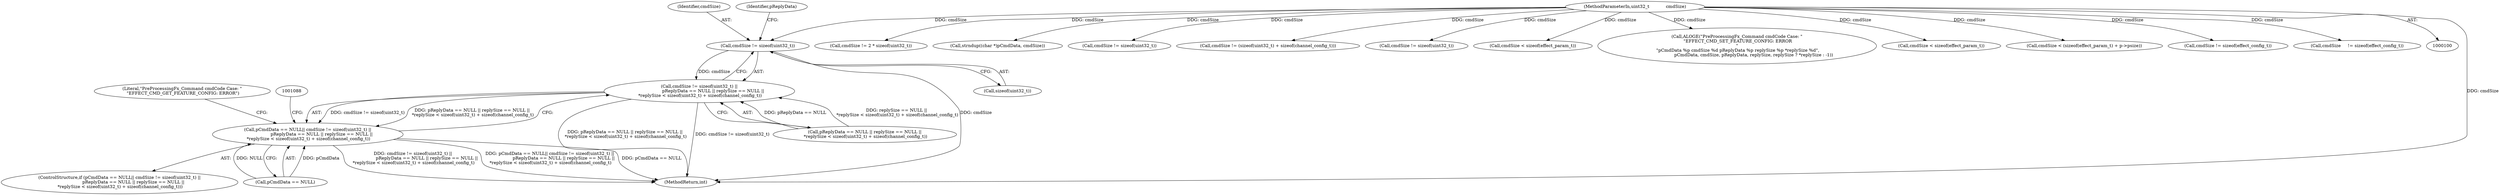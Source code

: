 digraph "0_Android_aeea52da00d210587fb3ed895de3d5f2e0264c88_9@API" {
"1001057" [label="(Call,cmdSize != sizeof(uint32_t))"];
"1000103" [label="(MethodParameterIn,uint32_t            cmdSize)"];
"1001056" [label="(Call,cmdSize != sizeof(uint32_t) ||\n                    pReplyData == NULL || replySize == NULL ||\n *replySize < sizeof(uint32_t) + sizeof(channel_config_t))"];
"1001052" [label="(Call,pCmdData == NULL|| cmdSize != sizeof(uint32_t) ||\n                    pReplyData == NULL || replySize == NULL ||\n *replySize < sizeof(uint32_t) + sizeof(channel_config_t))"];
"1000879" [label="(Call,cmdSize != 2 * sizeof(uint32_t))"];
"1001058" [label="(Identifier,cmdSize)"];
"1001059" [label="(Call,sizeof(uint32_t))"];
"1001051" [label="(ControlStructure,if (pCmdData == NULL|| cmdSize != sizeof(uint32_t) ||\n                    pReplyData == NULL || replySize == NULL ||\n *replySize < sizeof(uint32_t) + sizeof(channel_config_t)))"];
"1000773" [label="(Call,strndup((char *)pCmdData, cmdSize))"];
"1000655" [label="(Call,cmdSize != sizeof(uint32_t))"];
"1001061" [label="(Call,pReplyData == NULL || replySize == NULL ||\n *replySize < sizeof(uint32_t) + sizeof(channel_config_t))"];
"1001057" [label="(Call,cmdSize != sizeof(uint32_t))"];
"1001079" [label="(Literal,\"PreProcessingFx_Command cmdCode Case: \"\n \"EFFECT_CMD_GET_FEATURE_CONFIG: ERROR\")"];
"1001161" [label="(Call,cmdSize != (sizeof(uint32_t) + sizeof(channel_config_t)))"];
"1000620" [label="(Call,cmdSize != sizeof(uint32_t))"];
"1000373" [label="(Call,cmdSize < sizeof(effect_param_t))"];
"1001053" [label="(Call,pCmdData == NULL)"];
"1001318" [label="(MethodReturn,int)"];
"1001182" [label="(Call,ALOGE(\"PreProcessingFx_Command cmdCode Case: \"\n \"EFFECT_CMD_SET_FEATURE_CONFIG: ERROR\n\"\n \"pCmdData %p cmdSize %d pReplyData %p replySize %p *replySize %d\",\n                        pCmdData, cmdSize, pReplyData, replySize, replySize ? *replySize : -1))"];
"1001052" [label="(Call,pCmdData == NULL|| cmdSize != sizeof(uint32_t) ||\n                    pReplyData == NULL || replySize == NULL ||\n *replySize < sizeof(uint32_t) + sizeof(channel_config_t))"];
"1001056" [label="(Call,cmdSize != sizeof(uint32_t) ||\n                    pReplyData == NULL || replySize == NULL ||\n *replySize < sizeof(uint32_t) + sizeof(channel_config_t))"];
"1001063" [label="(Identifier,pReplyData)"];
"1000103" [label="(MethodParameterIn,uint32_t            cmdSize)"];
"1000484" [label="(Call,cmdSize < sizeof(effect_param_t))"];
"1000378" [label="(Call,cmdSize < (sizeof(effect_param_t) + p->psize))"];
"1000282" [label="(Call,cmdSize != sizeof(effect_config_t))"];
"1000166" [label="(Call,cmdSize     != sizeof(effect_config_t))"];
"1001057" -> "1001056"  [label="AST: "];
"1001057" -> "1001059"  [label="CFG: "];
"1001058" -> "1001057"  [label="AST: "];
"1001059" -> "1001057"  [label="AST: "];
"1001063" -> "1001057"  [label="CFG: "];
"1001056" -> "1001057"  [label="CFG: "];
"1001057" -> "1001318"  [label="DDG: cmdSize"];
"1001057" -> "1001056"  [label="DDG: cmdSize"];
"1000103" -> "1001057"  [label="DDG: cmdSize"];
"1000103" -> "1000100"  [label="AST: "];
"1000103" -> "1001318"  [label="DDG: cmdSize"];
"1000103" -> "1000166"  [label="DDG: cmdSize"];
"1000103" -> "1000282"  [label="DDG: cmdSize"];
"1000103" -> "1000373"  [label="DDG: cmdSize"];
"1000103" -> "1000378"  [label="DDG: cmdSize"];
"1000103" -> "1000484"  [label="DDG: cmdSize"];
"1000103" -> "1000620"  [label="DDG: cmdSize"];
"1000103" -> "1000655"  [label="DDG: cmdSize"];
"1000103" -> "1000773"  [label="DDG: cmdSize"];
"1000103" -> "1000879"  [label="DDG: cmdSize"];
"1000103" -> "1001161"  [label="DDG: cmdSize"];
"1000103" -> "1001182"  [label="DDG: cmdSize"];
"1001056" -> "1001052"  [label="AST: "];
"1001056" -> "1001061"  [label="CFG: "];
"1001061" -> "1001056"  [label="AST: "];
"1001052" -> "1001056"  [label="CFG: "];
"1001056" -> "1001318"  [label="DDG: pReplyData == NULL || replySize == NULL ||\n *replySize < sizeof(uint32_t) + sizeof(channel_config_t)"];
"1001056" -> "1001318"  [label="DDG: cmdSize != sizeof(uint32_t)"];
"1001056" -> "1001052"  [label="DDG: cmdSize != sizeof(uint32_t)"];
"1001056" -> "1001052"  [label="DDG: pReplyData == NULL || replySize == NULL ||\n *replySize < sizeof(uint32_t) + sizeof(channel_config_t)"];
"1001061" -> "1001056"  [label="DDG: pReplyData == NULL"];
"1001061" -> "1001056"  [label="DDG: replySize == NULL ||\n *replySize < sizeof(uint32_t) + sizeof(channel_config_t)"];
"1001052" -> "1001051"  [label="AST: "];
"1001052" -> "1001053"  [label="CFG: "];
"1001053" -> "1001052"  [label="AST: "];
"1001079" -> "1001052"  [label="CFG: "];
"1001088" -> "1001052"  [label="CFG: "];
"1001052" -> "1001318"  [label="DDG: cmdSize != sizeof(uint32_t) ||\n                    pReplyData == NULL || replySize == NULL ||\n *replySize < sizeof(uint32_t) + sizeof(channel_config_t)"];
"1001052" -> "1001318"  [label="DDG: pCmdData == NULL|| cmdSize != sizeof(uint32_t) ||\n                    pReplyData == NULL || replySize == NULL ||\n *replySize < sizeof(uint32_t) + sizeof(channel_config_t)"];
"1001052" -> "1001318"  [label="DDG: pCmdData == NULL"];
"1001053" -> "1001052"  [label="DDG: pCmdData"];
"1001053" -> "1001052"  [label="DDG: NULL"];
}
